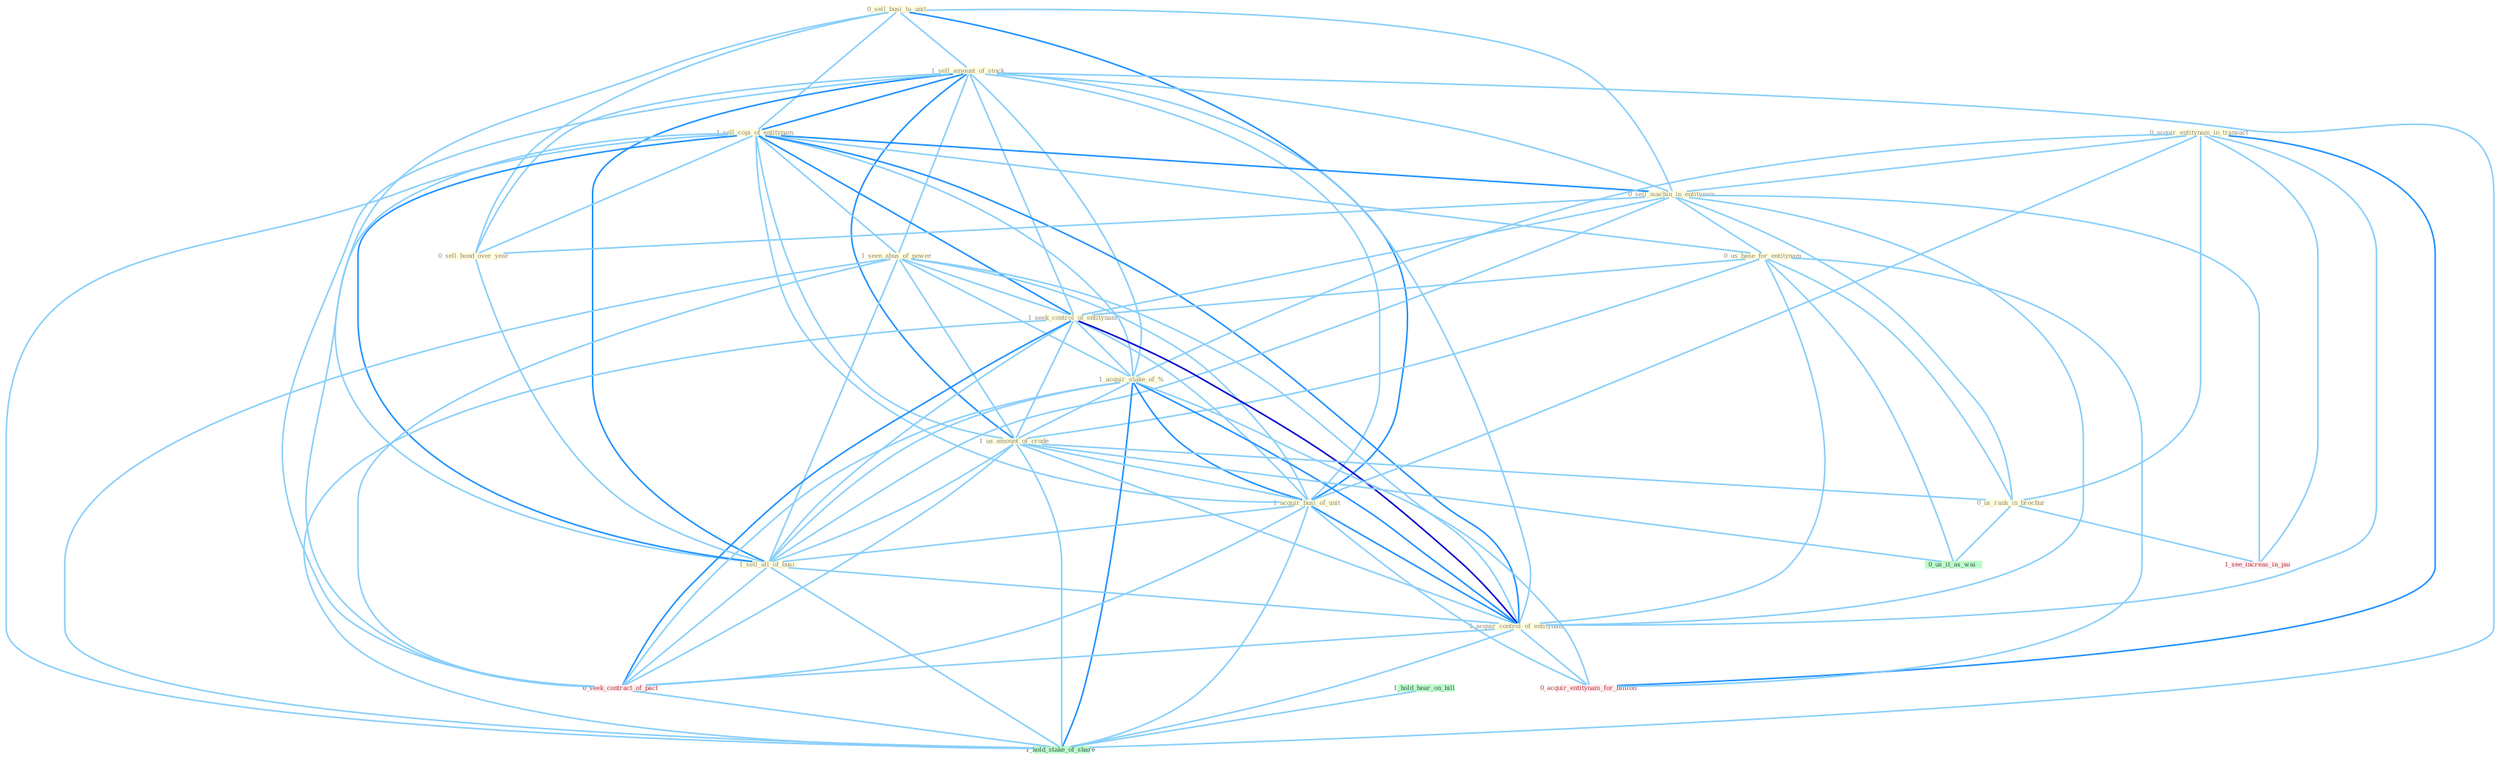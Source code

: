 Graph G{ 
    node
    [shape=polygon,style=filled,width=.5,height=.06,color="#BDFCC9",fixedsize=true,fontsize=4,
    fontcolor="#2f4f4f"];
    {node
    [color="#ffffe0", fontcolor="#8b7d6b"] "0_sell_busi_to_unit " "1_sell_amount_of_stock " "1_sell_copi_of_entitynam " "1_seen_abus_of_power " "0_acquir_entitynam_in_transact " "0_sell_machin_in_entitynam " "0_us_base_for_entitynam " "1_seek_control_of_entitynam " "1_acquir_stake_of_% " "1_us_amount_of_crude " "0_sell_bond_over_year " "1_acquir_busi_of_unit " "0_us_rank_in_brochur " "1_sell_all_of_busi " "1_acquir_control_of_entitynam "}
{node [color="#fff0f5", fontcolor="#b22222"] "0_seek_contract_of_pact " "0_acquir_entitynam_for_billion " "1_see_increas_in_pai "}
edge [color="#B0E2FF"];

	"0_sell_busi_to_unit " -- "1_sell_amount_of_stock " [w="1", color="#87cefa" ];
	"0_sell_busi_to_unit " -- "1_sell_copi_of_entitynam " [w="1", color="#87cefa" ];
	"0_sell_busi_to_unit " -- "0_sell_machin_in_entitynam " [w="1", color="#87cefa" ];
	"0_sell_busi_to_unit " -- "0_sell_bond_over_year " [w="1", color="#87cefa" ];
	"0_sell_busi_to_unit " -- "1_acquir_busi_of_unit " [w="2", color="#1e90ff" , len=0.8];
	"0_sell_busi_to_unit " -- "1_sell_all_of_busi " [w="1", color="#87cefa" ];
	"1_sell_amount_of_stock " -- "1_sell_copi_of_entitynam " [w="2", color="#1e90ff" , len=0.8];
	"1_sell_amount_of_stock " -- "1_seen_abus_of_power " [w="1", color="#87cefa" ];
	"1_sell_amount_of_stock " -- "0_sell_machin_in_entitynam " [w="1", color="#87cefa" ];
	"1_sell_amount_of_stock " -- "1_seek_control_of_entitynam " [w="1", color="#87cefa" ];
	"1_sell_amount_of_stock " -- "1_acquir_stake_of_% " [w="1", color="#87cefa" ];
	"1_sell_amount_of_stock " -- "1_us_amount_of_crude " [w="2", color="#1e90ff" , len=0.8];
	"1_sell_amount_of_stock " -- "0_sell_bond_over_year " [w="1", color="#87cefa" ];
	"1_sell_amount_of_stock " -- "1_acquir_busi_of_unit " [w="1", color="#87cefa" ];
	"1_sell_amount_of_stock " -- "1_sell_all_of_busi " [w="2", color="#1e90ff" , len=0.8];
	"1_sell_amount_of_stock " -- "1_acquir_control_of_entitynam " [w="1", color="#87cefa" ];
	"1_sell_amount_of_stock " -- "0_seek_contract_of_pact " [w="1", color="#87cefa" ];
	"1_sell_amount_of_stock " -- "1_hold_stake_of_share " [w="1", color="#87cefa" ];
	"1_sell_copi_of_entitynam " -- "1_seen_abus_of_power " [w="1", color="#87cefa" ];
	"1_sell_copi_of_entitynam " -- "0_sell_machin_in_entitynam " [w="2", color="#1e90ff" , len=0.8];
	"1_sell_copi_of_entitynam " -- "0_us_base_for_entitynam " [w="1", color="#87cefa" ];
	"1_sell_copi_of_entitynam " -- "1_seek_control_of_entitynam " [w="2", color="#1e90ff" , len=0.8];
	"1_sell_copi_of_entitynam " -- "1_acquir_stake_of_% " [w="1", color="#87cefa" ];
	"1_sell_copi_of_entitynam " -- "1_us_amount_of_crude " [w="1", color="#87cefa" ];
	"1_sell_copi_of_entitynam " -- "0_sell_bond_over_year " [w="1", color="#87cefa" ];
	"1_sell_copi_of_entitynam " -- "1_acquir_busi_of_unit " [w="1", color="#87cefa" ];
	"1_sell_copi_of_entitynam " -- "1_sell_all_of_busi " [w="2", color="#1e90ff" , len=0.8];
	"1_sell_copi_of_entitynam " -- "1_acquir_control_of_entitynam " [w="2", color="#1e90ff" , len=0.8];
	"1_sell_copi_of_entitynam " -- "0_seek_contract_of_pact " [w="1", color="#87cefa" ];
	"1_sell_copi_of_entitynam " -- "1_hold_stake_of_share " [w="1", color="#87cefa" ];
	"1_seen_abus_of_power " -- "1_seek_control_of_entitynam " [w="1", color="#87cefa" ];
	"1_seen_abus_of_power " -- "1_acquir_stake_of_% " [w="1", color="#87cefa" ];
	"1_seen_abus_of_power " -- "1_us_amount_of_crude " [w="1", color="#87cefa" ];
	"1_seen_abus_of_power " -- "1_acquir_busi_of_unit " [w="1", color="#87cefa" ];
	"1_seen_abus_of_power " -- "1_sell_all_of_busi " [w="1", color="#87cefa" ];
	"1_seen_abus_of_power " -- "1_acquir_control_of_entitynam " [w="1", color="#87cefa" ];
	"1_seen_abus_of_power " -- "0_seek_contract_of_pact " [w="1", color="#87cefa" ];
	"1_seen_abus_of_power " -- "1_hold_stake_of_share " [w="1", color="#87cefa" ];
	"0_acquir_entitynam_in_transact " -- "0_sell_machin_in_entitynam " [w="1", color="#87cefa" ];
	"0_acquir_entitynam_in_transact " -- "1_acquir_stake_of_% " [w="1", color="#87cefa" ];
	"0_acquir_entitynam_in_transact " -- "1_acquir_busi_of_unit " [w="1", color="#87cefa" ];
	"0_acquir_entitynam_in_transact " -- "0_us_rank_in_brochur " [w="1", color="#87cefa" ];
	"0_acquir_entitynam_in_transact " -- "1_acquir_control_of_entitynam " [w="1", color="#87cefa" ];
	"0_acquir_entitynam_in_transact " -- "0_acquir_entitynam_for_billion " [w="2", color="#1e90ff" , len=0.8];
	"0_acquir_entitynam_in_transact " -- "1_see_increas_in_pai " [w="1", color="#87cefa" ];
	"0_sell_machin_in_entitynam " -- "0_us_base_for_entitynam " [w="1", color="#87cefa" ];
	"0_sell_machin_in_entitynam " -- "1_seek_control_of_entitynam " [w="1", color="#87cefa" ];
	"0_sell_machin_in_entitynam " -- "0_sell_bond_over_year " [w="1", color="#87cefa" ];
	"0_sell_machin_in_entitynam " -- "0_us_rank_in_brochur " [w="1", color="#87cefa" ];
	"0_sell_machin_in_entitynam " -- "1_sell_all_of_busi " [w="1", color="#87cefa" ];
	"0_sell_machin_in_entitynam " -- "1_acquir_control_of_entitynam " [w="1", color="#87cefa" ];
	"0_sell_machin_in_entitynam " -- "1_see_increas_in_pai " [w="1", color="#87cefa" ];
	"0_us_base_for_entitynam " -- "1_seek_control_of_entitynam " [w="1", color="#87cefa" ];
	"0_us_base_for_entitynam " -- "1_us_amount_of_crude " [w="1", color="#87cefa" ];
	"0_us_base_for_entitynam " -- "0_us_rank_in_brochur " [w="1", color="#87cefa" ];
	"0_us_base_for_entitynam " -- "1_acquir_control_of_entitynam " [w="1", color="#87cefa" ];
	"0_us_base_for_entitynam " -- "0_us_it_as_wai " [w="1", color="#87cefa" ];
	"0_us_base_for_entitynam " -- "0_acquir_entitynam_for_billion " [w="1", color="#87cefa" ];
	"1_seek_control_of_entitynam " -- "1_acquir_stake_of_% " [w="1", color="#87cefa" ];
	"1_seek_control_of_entitynam " -- "1_us_amount_of_crude " [w="1", color="#87cefa" ];
	"1_seek_control_of_entitynam " -- "1_acquir_busi_of_unit " [w="1", color="#87cefa" ];
	"1_seek_control_of_entitynam " -- "1_sell_all_of_busi " [w="1", color="#87cefa" ];
	"1_seek_control_of_entitynam " -- "1_acquir_control_of_entitynam " [w="3", color="#0000cd" , len=0.6];
	"1_seek_control_of_entitynam " -- "0_seek_contract_of_pact " [w="2", color="#1e90ff" , len=0.8];
	"1_seek_control_of_entitynam " -- "1_hold_stake_of_share " [w="1", color="#87cefa" ];
	"1_acquir_stake_of_% " -- "1_us_amount_of_crude " [w="1", color="#87cefa" ];
	"1_acquir_stake_of_% " -- "1_acquir_busi_of_unit " [w="2", color="#1e90ff" , len=0.8];
	"1_acquir_stake_of_% " -- "1_sell_all_of_busi " [w="1", color="#87cefa" ];
	"1_acquir_stake_of_% " -- "1_acquir_control_of_entitynam " [w="2", color="#1e90ff" , len=0.8];
	"1_acquir_stake_of_% " -- "0_seek_contract_of_pact " [w="1", color="#87cefa" ];
	"1_acquir_stake_of_% " -- "0_acquir_entitynam_for_billion " [w="1", color="#87cefa" ];
	"1_acquir_stake_of_% " -- "1_hold_stake_of_share " [w="2", color="#1e90ff" , len=0.8];
	"1_us_amount_of_crude " -- "1_acquir_busi_of_unit " [w="1", color="#87cefa" ];
	"1_us_amount_of_crude " -- "0_us_rank_in_brochur " [w="1", color="#87cefa" ];
	"1_us_amount_of_crude " -- "1_sell_all_of_busi " [w="1", color="#87cefa" ];
	"1_us_amount_of_crude " -- "1_acquir_control_of_entitynam " [w="1", color="#87cefa" ];
	"1_us_amount_of_crude " -- "0_seek_contract_of_pact " [w="1", color="#87cefa" ];
	"1_us_amount_of_crude " -- "0_us_it_as_wai " [w="1", color="#87cefa" ];
	"1_us_amount_of_crude " -- "1_hold_stake_of_share " [w="1", color="#87cefa" ];
	"0_sell_bond_over_year " -- "1_sell_all_of_busi " [w="1", color="#87cefa" ];
	"1_acquir_busi_of_unit " -- "1_sell_all_of_busi " [w="1", color="#87cefa" ];
	"1_acquir_busi_of_unit " -- "1_acquir_control_of_entitynam " [w="2", color="#1e90ff" , len=0.8];
	"1_acquir_busi_of_unit " -- "0_seek_contract_of_pact " [w="1", color="#87cefa" ];
	"1_acquir_busi_of_unit " -- "0_acquir_entitynam_for_billion " [w="1", color="#87cefa" ];
	"1_acquir_busi_of_unit " -- "1_hold_stake_of_share " [w="1", color="#87cefa" ];
	"0_us_rank_in_brochur " -- "0_us_it_as_wai " [w="1", color="#87cefa" ];
	"0_us_rank_in_brochur " -- "1_see_increas_in_pai " [w="1", color="#87cefa" ];
	"1_sell_all_of_busi " -- "1_acquir_control_of_entitynam " [w="1", color="#87cefa" ];
	"1_sell_all_of_busi " -- "0_seek_contract_of_pact " [w="1", color="#87cefa" ];
	"1_sell_all_of_busi " -- "1_hold_stake_of_share " [w="1", color="#87cefa" ];
	"1_acquir_control_of_entitynam " -- "0_seek_contract_of_pact " [w="1", color="#87cefa" ];
	"1_acquir_control_of_entitynam " -- "0_acquir_entitynam_for_billion " [w="1", color="#87cefa" ];
	"1_acquir_control_of_entitynam " -- "1_hold_stake_of_share " [w="1", color="#87cefa" ];
	"0_seek_contract_of_pact " -- "1_hold_stake_of_share " [w="1", color="#87cefa" ];
	"1_hold_hear_on_bill " -- "1_hold_stake_of_share " [w="1", color="#87cefa" ];
}